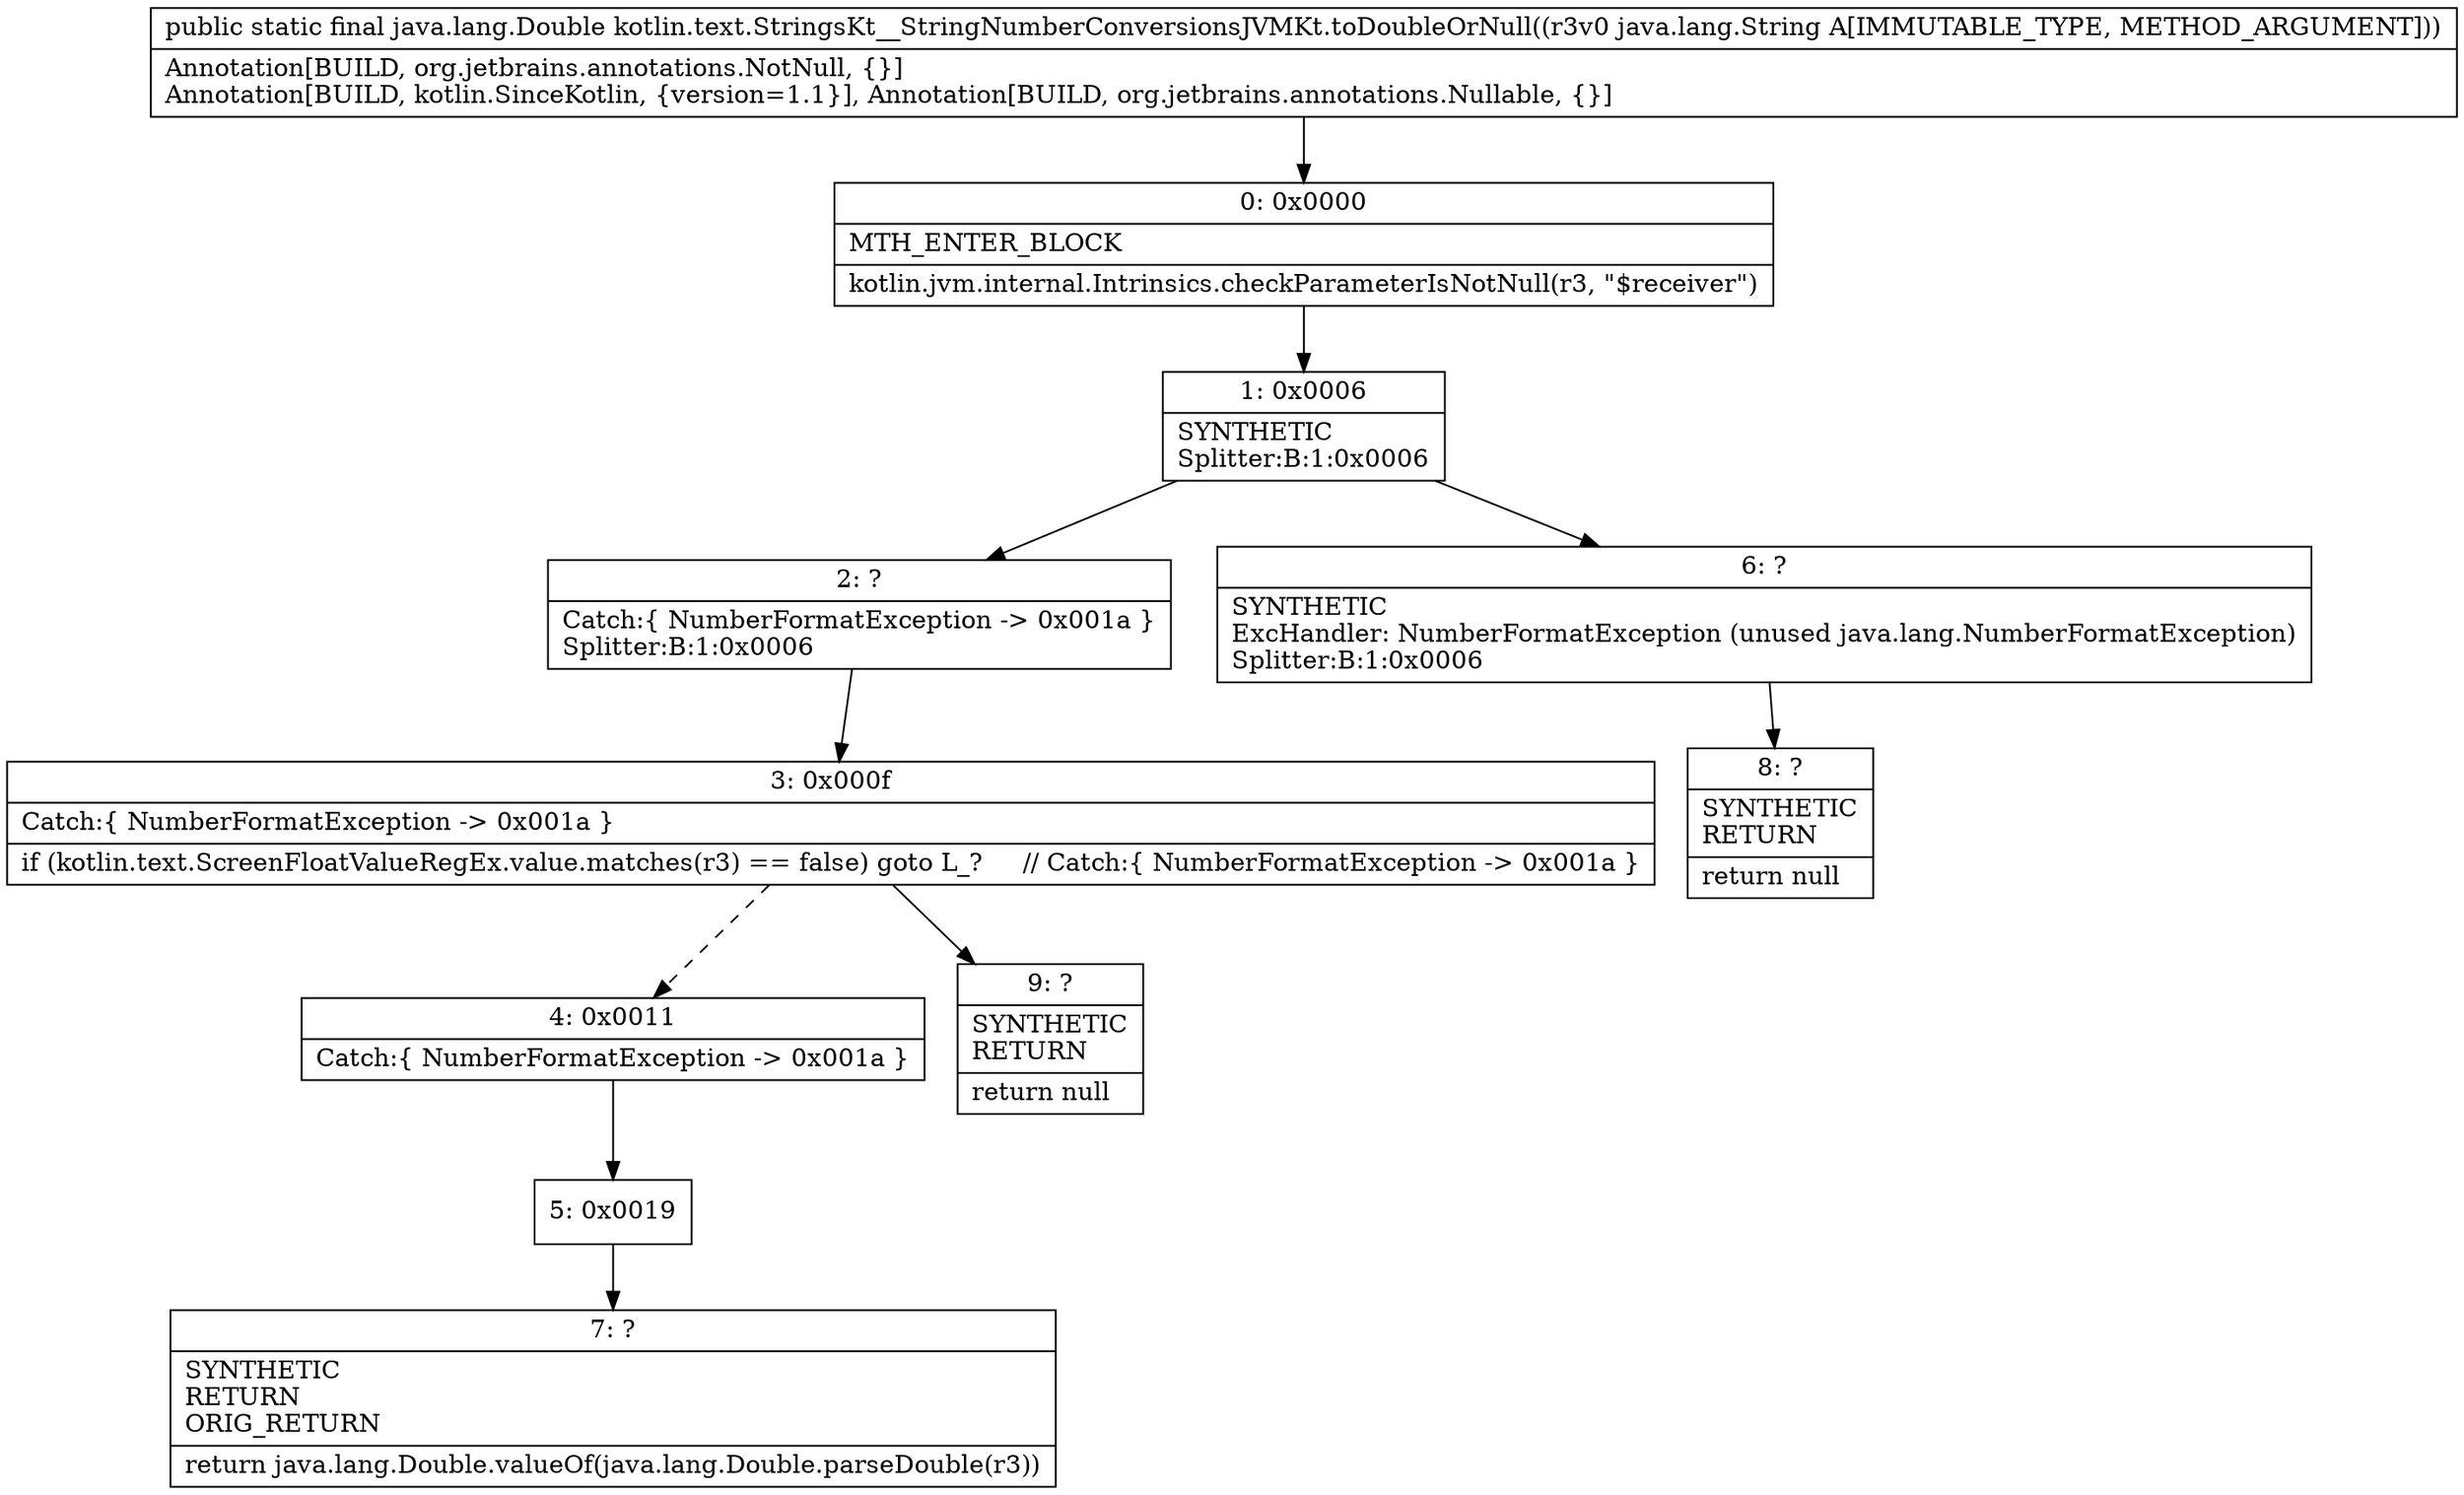 digraph "CFG forkotlin.text.StringsKt__StringNumberConversionsJVMKt.toDoubleOrNull(Ljava\/lang\/String;)Ljava\/lang\/Double;" {
Node_0 [shape=record,label="{0\:\ 0x0000|MTH_ENTER_BLOCK\l|kotlin.jvm.internal.Intrinsics.checkParameterIsNotNull(r3, \"$receiver\")\l}"];
Node_1 [shape=record,label="{1\:\ 0x0006|SYNTHETIC\lSplitter:B:1:0x0006\l}"];
Node_2 [shape=record,label="{2\:\ ?|Catch:\{ NumberFormatException \-\> 0x001a \}\lSplitter:B:1:0x0006\l}"];
Node_3 [shape=record,label="{3\:\ 0x000f|Catch:\{ NumberFormatException \-\> 0x001a \}\l|if (kotlin.text.ScreenFloatValueRegEx.value.matches(r3) == false) goto L_?     \/\/ Catch:\{ NumberFormatException \-\> 0x001a \}\l}"];
Node_4 [shape=record,label="{4\:\ 0x0011|Catch:\{ NumberFormatException \-\> 0x001a \}\l}"];
Node_5 [shape=record,label="{5\:\ 0x0019}"];
Node_6 [shape=record,label="{6\:\ ?|SYNTHETIC\lExcHandler: NumberFormatException (unused java.lang.NumberFormatException)\lSplitter:B:1:0x0006\l}"];
Node_7 [shape=record,label="{7\:\ ?|SYNTHETIC\lRETURN\lORIG_RETURN\l|return java.lang.Double.valueOf(java.lang.Double.parseDouble(r3))\l}"];
Node_8 [shape=record,label="{8\:\ ?|SYNTHETIC\lRETURN\l|return null\l}"];
Node_9 [shape=record,label="{9\:\ ?|SYNTHETIC\lRETURN\l|return null\l}"];
MethodNode[shape=record,label="{public static final java.lang.Double kotlin.text.StringsKt__StringNumberConversionsJVMKt.toDoubleOrNull((r3v0 java.lang.String A[IMMUTABLE_TYPE, METHOD_ARGUMENT]))  | Annotation[BUILD, org.jetbrains.annotations.NotNull, \{\}]\lAnnotation[BUILD, kotlin.SinceKotlin, \{version=1.1\}], Annotation[BUILD, org.jetbrains.annotations.Nullable, \{\}]\l}"];
MethodNode -> Node_0;
Node_0 -> Node_1;
Node_1 -> Node_2;
Node_1 -> Node_6;
Node_2 -> Node_3;
Node_3 -> Node_4[style=dashed];
Node_3 -> Node_9;
Node_4 -> Node_5;
Node_5 -> Node_7;
Node_6 -> Node_8;
}

